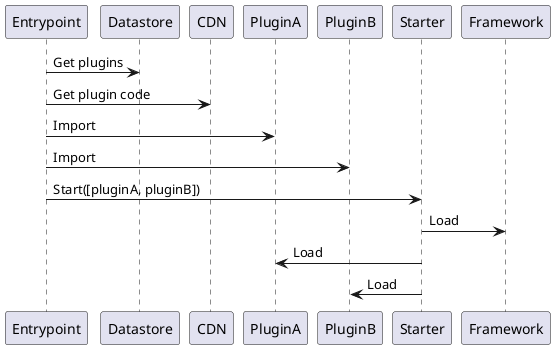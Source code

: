 @startuml Dynamic UI Starter
    Entrypoint -> Datastore: Get plugins
    Entrypoint -> CDN: Get plugin code
    Entrypoint -> PluginA: Import
    Entrypoint -> PluginB: Import
    Entrypoint -> Starter: Start([pluginA, pluginB])
    Starter -> Framework: Load
    Starter -> PluginA: Load
    Starter -> PluginB: Load
@enduml
